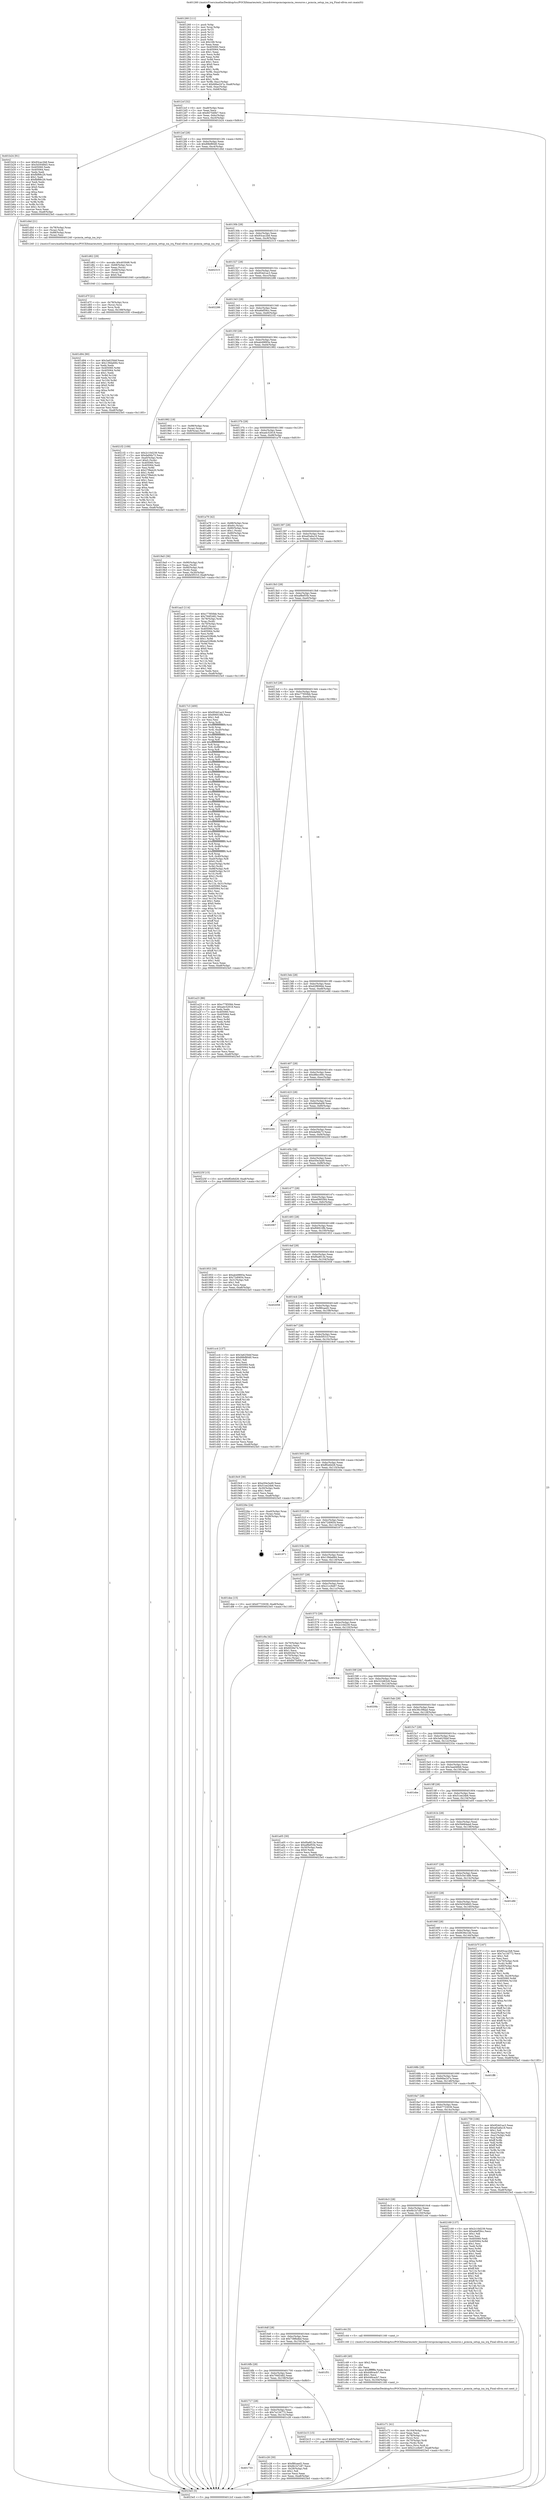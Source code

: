 digraph "0x401260" {
  label = "0x401260 (/mnt/c/Users/mathe/Desktop/tcc/POCII/binaries/extr_linuxdriverspcmciapcmcia_resource.c_pcmcia_setup_isa_irq_Final-ollvm.out::main(0))"
  labelloc = "t"
  node[shape=record]

  Entry [label="",width=0.3,height=0.3,shape=circle,fillcolor=black,style=filled]
  "0x4012cf" [label="{
     0x4012cf [32]\l
     | [instrs]\l
     &nbsp;&nbsp;0x4012cf \<+6\>: mov -0xa8(%rbp),%eax\l
     &nbsp;&nbsp;0x4012d5 \<+2\>: mov %eax,%ecx\l
     &nbsp;&nbsp;0x4012d7 \<+6\>: sub $0x8475d0b7,%ecx\l
     &nbsp;&nbsp;0x4012dd \<+6\>: mov %eax,-0xbc(%rbp)\l
     &nbsp;&nbsp;0x4012e3 \<+6\>: mov %ecx,-0xc0(%rbp)\l
     &nbsp;&nbsp;0x4012e9 \<+6\>: je 0000000000401b24 \<main+0x8c4\>\l
  }"]
  "0x401b24" [label="{
     0x401b24 [91]\l
     | [instrs]\l
     &nbsp;&nbsp;0x401b24 \<+5\>: mov $0x93cac2b8,%eax\l
     &nbsp;&nbsp;0x401b29 \<+5\>: mov $0x5d3048d3,%ecx\l
     &nbsp;&nbsp;0x401b2e \<+7\>: mov 0x405060,%edx\l
     &nbsp;&nbsp;0x401b35 \<+7\>: mov 0x405064,%esi\l
     &nbsp;&nbsp;0x401b3c \<+2\>: mov %edx,%edi\l
     &nbsp;&nbsp;0x401b3e \<+6\>: add $0xfbf88c29,%edi\l
     &nbsp;&nbsp;0x401b44 \<+3\>: sub $0x1,%edi\l
     &nbsp;&nbsp;0x401b47 \<+6\>: sub $0xfbf88c29,%edi\l
     &nbsp;&nbsp;0x401b4d \<+3\>: imul %edi,%edx\l
     &nbsp;&nbsp;0x401b50 \<+3\>: and $0x1,%edx\l
     &nbsp;&nbsp;0x401b53 \<+3\>: cmp $0x0,%edx\l
     &nbsp;&nbsp;0x401b56 \<+4\>: sete %r8b\l
     &nbsp;&nbsp;0x401b5a \<+3\>: cmp $0xa,%esi\l
     &nbsp;&nbsp;0x401b5d \<+4\>: setl %r9b\l
     &nbsp;&nbsp;0x401b61 \<+3\>: mov %r8b,%r10b\l
     &nbsp;&nbsp;0x401b64 \<+3\>: and %r9b,%r10b\l
     &nbsp;&nbsp;0x401b67 \<+3\>: xor %r9b,%r8b\l
     &nbsp;&nbsp;0x401b6a \<+3\>: or %r8b,%r10b\l
     &nbsp;&nbsp;0x401b6d \<+4\>: test $0x1,%r10b\l
     &nbsp;&nbsp;0x401b71 \<+3\>: cmovne %ecx,%eax\l
     &nbsp;&nbsp;0x401b74 \<+6\>: mov %eax,-0xa8(%rbp)\l
     &nbsp;&nbsp;0x401b7a \<+5\>: jmp 00000000004023e5 \<main+0x1185\>\l
  }"]
  "0x4012ef" [label="{
     0x4012ef [28]\l
     | [instrs]\l
     &nbsp;&nbsp;0x4012ef \<+5\>: jmp 00000000004012f4 \<main+0x94\>\l
     &nbsp;&nbsp;0x4012f4 \<+6\>: mov -0xbc(%rbp),%eax\l
     &nbsp;&nbsp;0x4012fa \<+5\>: sub $0x89bf80d0,%eax\l
     &nbsp;&nbsp;0x4012ff \<+6\>: mov %eax,-0xc4(%rbp)\l
     &nbsp;&nbsp;0x401305 \<+6\>: je 0000000000401d4d \<main+0xaed\>\l
  }"]
  Exit [label="",width=0.3,height=0.3,shape=circle,fillcolor=black,style=filled,peripheries=2]
  "0x401d4d" [label="{
     0x401d4d [21]\l
     | [instrs]\l
     &nbsp;&nbsp;0x401d4d \<+4\>: mov -0x78(%rbp),%rax\l
     &nbsp;&nbsp;0x401d51 \<+3\>: mov (%rax),%rdi\l
     &nbsp;&nbsp;0x401d54 \<+7\>: mov -0x88(%rbp),%rax\l
     &nbsp;&nbsp;0x401d5b \<+2\>: mov (%rax),%esi\l
     &nbsp;&nbsp;0x401d5d \<+5\>: call 0000000000401240 \<pcmcia_setup_isa_irq\>\l
     | [calls]\l
     &nbsp;&nbsp;0x401240 \{1\} (/mnt/c/Users/mathe/Desktop/tcc/POCII/binaries/extr_linuxdriverspcmciapcmcia_resource.c_pcmcia_setup_isa_irq_Final-ollvm.out::pcmcia_setup_isa_irq)\l
  }"]
  "0x40130b" [label="{
     0x40130b [28]\l
     | [instrs]\l
     &nbsp;&nbsp;0x40130b \<+5\>: jmp 0000000000401310 \<main+0xb0\>\l
     &nbsp;&nbsp;0x401310 \<+6\>: mov -0xbc(%rbp),%eax\l
     &nbsp;&nbsp;0x401316 \<+5\>: sub $0x93cac2b8,%eax\l
     &nbsp;&nbsp;0x40131b \<+6\>: mov %eax,-0xc8(%rbp)\l
     &nbsp;&nbsp;0x401321 \<+6\>: je 0000000000402315 \<main+0x10b5\>\l
  }"]
  "0x401d94" [label="{
     0x401d94 [90]\l
     | [instrs]\l
     &nbsp;&nbsp;0x401d94 \<+5\>: mov $0x3a625bbf,%eax\l
     &nbsp;&nbsp;0x401d99 \<+5\>: mov $0x139da684,%esi\l
     &nbsp;&nbsp;0x401d9e \<+2\>: xor %edx,%edx\l
     &nbsp;&nbsp;0x401da0 \<+8\>: mov 0x405060,%r8d\l
     &nbsp;&nbsp;0x401da8 \<+8\>: mov 0x405064,%r9d\l
     &nbsp;&nbsp;0x401db0 \<+3\>: sub $0x1,%edx\l
     &nbsp;&nbsp;0x401db3 \<+3\>: mov %r8d,%r10d\l
     &nbsp;&nbsp;0x401db6 \<+3\>: add %edx,%r10d\l
     &nbsp;&nbsp;0x401db9 \<+4\>: imul %r10d,%r8d\l
     &nbsp;&nbsp;0x401dbd \<+4\>: and $0x1,%r8d\l
     &nbsp;&nbsp;0x401dc1 \<+4\>: cmp $0x0,%r8d\l
     &nbsp;&nbsp;0x401dc5 \<+4\>: sete %r11b\l
     &nbsp;&nbsp;0x401dc9 \<+4\>: cmp $0xa,%r9d\l
     &nbsp;&nbsp;0x401dcd \<+3\>: setl %bl\l
     &nbsp;&nbsp;0x401dd0 \<+3\>: mov %r11b,%r14b\l
     &nbsp;&nbsp;0x401dd3 \<+3\>: and %bl,%r14b\l
     &nbsp;&nbsp;0x401dd6 \<+3\>: xor %bl,%r11b\l
     &nbsp;&nbsp;0x401dd9 \<+3\>: or %r11b,%r14b\l
     &nbsp;&nbsp;0x401ddc \<+4\>: test $0x1,%r14b\l
     &nbsp;&nbsp;0x401de0 \<+3\>: cmovne %esi,%eax\l
     &nbsp;&nbsp;0x401de3 \<+6\>: mov %eax,-0xa8(%rbp)\l
     &nbsp;&nbsp;0x401de9 \<+5\>: jmp 00000000004023e5 \<main+0x1185\>\l
  }"]
  "0x402315" [label="{
     0x402315\l
  }", style=dashed]
  "0x401327" [label="{
     0x401327 [28]\l
     | [instrs]\l
     &nbsp;&nbsp;0x401327 \<+5\>: jmp 000000000040132c \<main+0xcc\>\l
     &nbsp;&nbsp;0x40132c \<+6\>: mov -0xbc(%rbp),%eax\l
     &nbsp;&nbsp;0x401332 \<+5\>: sub $0x954d1ac3,%eax\l
     &nbsp;&nbsp;0x401337 \<+6\>: mov %eax,-0xcc(%rbp)\l
     &nbsp;&nbsp;0x40133d \<+6\>: je 0000000000402286 \<main+0x1026\>\l
  }"]
  "0x401d7f" [label="{
     0x401d7f [21]\l
     | [instrs]\l
     &nbsp;&nbsp;0x401d7f \<+4\>: mov -0x78(%rbp),%rcx\l
     &nbsp;&nbsp;0x401d83 \<+3\>: mov (%rcx),%rcx\l
     &nbsp;&nbsp;0x401d86 \<+3\>: mov %rcx,%rdi\l
     &nbsp;&nbsp;0x401d89 \<+6\>: mov %eax,-0x168(%rbp)\l
     &nbsp;&nbsp;0x401d8f \<+5\>: call 0000000000401030 \<free@plt\>\l
     | [calls]\l
     &nbsp;&nbsp;0x401030 \{1\} (unknown)\l
  }"]
  "0x402286" [label="{
     0x402286\l
  }", style=dashed]
  "0x401343" [label="{
     0x401343 [28]\l
     | [instrs]\l
     &nbsp;&nbsp;0x401343 \<+5\>: jmp 0000000000401348 \<main+0xe8\>\l
     &nbsp;&nbsp;0x401348 \<+6\>: mov -0xbc(%rbp),%eax\l
     &nbsp;&nbsp;0x40134e \<+5\>: sub $0xa6ef59cc,%eax\l
     &nbsp;&nbsp;0x401353 \<+6\>: mov %eax,-0xd0(%rbp)\l
     &nbsp;&nbsp;0x401359 \<+6\>: je 00000000004021f2 \<main+0xf92\>\l
  }"]
  "0x401d62" [label="{
     0x401d62 [29]\l
     | [instrs]\l
     &nbsp;&nbsp;0x401d62 \<+10\>: movabs $0x4030d6,%rdi\l
     &nbsp;&nbsp;0x401d6c \<+4\>: mov -0x68(%rbp),%rcx\l
     &nbsp;&nbsp;0x401d70 \<+2\>: mov %eax,(%rcx)\l
     &nbsp;&nbsp;0x401d72 \<+4\>: mov -0x68(%rbp),%rcx\l
     &nbsp;&nbsp;0x401d76 \<+2\>: mov (%rcx),%esi\l
     &nbsp;&nbsp;0x401d78 \<+2\>: mov $0x0,%al\l
     &nbsp;&nbsp;0x401d7a \<+5\>: call 0000000000401040 \<printf@plt\>\l
     | [calls]\l
     &nbsp;&nbsp;0x401040 \{1\} (unknown)\l
  }"]
  "0x4021f2" [label="{
     0x4021f2 [109]\l
     | [instrs]\l
     &nbsp;&nbsp;0x4021f2 \<+5\>: mov $0x2c10d239,%eax\l
     &nbsp;&nbsp;0x4021f7 \<+5\>: mov $0xdaf4fa73,%ecx\l
     &nbsp;&nbsp;0x4021fc \<+7\>: mov -0xa0(%rbp),%rdx\l
     &nbsp;&nbsp;0x402203 \<+6\>: movl $0x0,(%rdx)\l
     &nbsp;&nbsp;0x402209 \<+7\>: mov 0x405060,%esi\l
     &nbsp;&nbsp;0x402210 \<+7\>: mov 0x405064,%edi\l
     &nbsp;&nbsp;0x402217 \<+3\>: mov %esi,%r8d\l
     &nbsp;&nbsp;0x40221a \<+7\>: sub $0x27f9eb20,%r8d\l
     &nbsp;&nbsp;0x402221 \<+4\>: sub $0x1,%r8d\l
     &nbsp;&nbsp;0x402225 \<+7\>: add $0x27f9eb20,%r8d\l
     &nbsp;&nbsp;0x40222c \<+4\>: imul %r8d,%esi\l
     &nbsp;&nbsp;0x402230 \<+3\>: and $0x1,%esi\l
     &nbsp;&nbsp;0x402233 \<+3\>: cmp $0x0,%esi\l
     &nbsp;&nbsp;0x402236 \<+4\>: sete %r9b\l
     &nbsp;&nbsp;0x40223a \<+3\>: cmp $0xa,%edi\l
     &nbsp;&nbsp;0x40223d \<+4\>: setl %r10b\l
     &nbsp;&nbsp;0x402241 \<+3\>: mov %r9b,%r11b\l
     &nbsp;&nbsp;0x402244 \<+3\>: and %r10b,%r11b\l
     &nbsp;&nbsp;0x402247 \<+3\>: xor %r10b,%r9b\l
     &nbsp;&nbsp;0x40224a \<+3\>: or %r9b,%r11b\l
     &nbsp;&nbsp;0x40224d \<+4\>: test $0x1,%r11b\l
     &nbsp;&nbsp;0x402251 \<+3\>: cmovne %ecx,%eax\l
     &nbsp;&nbsp;0x402254 \<+6\>: mov %eax,-0xa8(%rbp)\l
     &nbsp;&nbsp;0x40225a \<+5\>: jmp 00000000004023e5 \<main+0x1185\>\l
  }"]
  "0x40135f" [label="{
     0x40135f [28]\l
     | [instrs]\l
     &nbsp;&nbsp;0x40135f \<+5\>: jmp 0000000000401364 \<main+0x104\>\l
     &nbsp;&nbsp;0x401364 \<+6\>: mov -0xbc(%rbp),%eax\l
     &nbsp;&nbsp;0x40136a \<+5\>: sub $0xab49893a,%eax\l
     &nbsp;&nbsp;0x40136f \<+6\>: mov %eax,-0xd4(%rbp)\l
     &nbsp;&nbsp;0x401375 \<+6\>: je 0000000000401992 \<main+0x732\>\l
  }"]
  "0x401c71" [label="{
     0x401c71 [41]\l
     | [instrs]\l
     &nbsp;&nbsp;0x401c71 \<+6\>: mov -0x164(%rbp),%ecx\l
     &nbsp;&nbsp;0x401c77 \<+3\>: imul %eax,%ecx\l
     &nbsp;&nbsp;0x401c7a \<+4\>: mov -0x78(%rbp),%rsi\l
     &nbsp;&nbsp;0x401c7e \<+3\>: mov (%rsi),%rsi\l
     &nbsp;&nbsp;0x401c81 \<+4\>: mov -0x70(%rbp),%rdi\l
     &nbsp;&nbsp;0x401c85 \<+3\>: movslq (%rdi),%rdi\l
     &nbsp;&nbsp;0x401c88 \<+3\>: mov %ecx,(%rsi,%rdi,4)\l
     &nbsp;&nbsp;0x401c8b \<+10\>: movl $0x21cc6e67,-0xa8(%rbp)\l
     &nbsp;&nbsp;0x401c95 \<+5\>: jmp 00000000004023e5 \<main+0x1185\>\l
  }"]
  "0x401992" [label="{
     0x401992 [19]\l
     | [instrs]\l
     &nbsp;&nbsp;0x401992 \<+7\>: mov -0x98(%rbp),%rax\l
     &nbsp;&nbsp;0x401999 \<+3\>: mov (%rax),%rax\l
     &nbsp;&nbsp;0x40199c \<+4\>: mov 0x8(%rax),%rdi\l
     &nbsp;&nbsp;0x4019a0 \<+5\>: call 0000000000401060 \<atoi@plt\>\l
     | [calls]\l
     &nbsp;&nbsp;0x401060 \{1\} (unknown)\l
  }"]
  "0x40137b" [label="{
     0x40137b [28]\l
     | [instrs]\l
     &nbsp;&nbsp;0x40137b \<+5\>: jmp 0000000000401380 \<main+0x120\>\l
     &nbsp;&nbsp;0x401380 \<+6\>: mov -0xbc(%rbp),%eax\l
     &nbsp;&nbsp;0x401386 \<+5\>: sub $0xadc52918,%eax\l
     &nbsp;&nbsp;0x40138b \<+6\>: mov %eax,-0xd8(%rbp)\l
     &nbsp;&nbsp;0x401391 \<+6\>: je 0000000000401a79 \<main+0x819\>\l
  }"]
  "0x401c49" [label="{
     0x401c49 [40]\l
     | [instrs]\l
     &nbsp;&nbsp;0x401c49 \<+5\>: mov $0x2,%ecx\l
     &nbsp;&nbsp;0x401c4e \<+1\>: cltd\l
     &nbsp;&nbsp;0x401c4f \<+2\>: idiv %ecx\l
     &nbsp;&nbsp;0x401c51 \<+6\>: imul $0xfffffffe,%edx,%ecx\l
     &nbsp;&nbsp;0x401c57 \<+6\>: sub $0x448cacb7,%ecx\l
     &nbsp;&nbsp;0x401c5d \<+3\>: add $0x1,%ecx\l
     &nbsp;&nbsp;0x401c60 \<+6\>: add $0x448cacb7,%ecx\l
     &nbsp;&nbsp;0x401c66 \<+6\>: mov %ecx,-0x164(%rbp)\l
     &nbsp;&nbsp;0x401c6c \<+5\>: call 0000000000401160 \<next_i\>\l
     | [calls]\l
     &nbsp;&nbsp;0x401160 \{1\} (/mnt/c/Users/mathe/Desktop/tcc/POCII/binaries/extr_linuxdriverspcmciapcmcia_resource.c_pcmcia_setup_isa_irq_Final-ollvm.out::next_i)\l
  }"]
  "0x401a79" [label="{
     0x401a79 [42]\l
     | [instrs]\l
     &nbsp;&nbsp;0x401a79 \<+7\>: mov -0x88(%rbp),%rax\l
     &nbsp;&nbsp;0x401a80 \<+6\>: movl $0x64,(%rax)\l
     &nbsp;&nbsp;0x401a86 \<+4\>: mov -0x80(%rbp),%rax\l
     &nbsp;&nbsp;0x401a8a \<+6\>: movl $0x1,(%rax)\l
     &nbsp;&nbsp;0x401a90 \<+4\>: mov -0x80(%rbp),%rax\l
     &nbsp;&nbsp;0x401a94 \<+3\>: movslq (%rax),%rax\l
     &nbsp;&nbsp;0x401a97 \<+4\>: shl $0x2,%rax\l
     &nbsp;&nbsp;0x401a9b \<+3\>: mov %rax,%rdi\l
     &nbsp;&nbsp;0x401a9e \<+5\>: call 0000000000401050 \<malloc@plt\>\l
     | [calls]\l
     &nbsp;&nbsp;0x401050 \{1\} (unknown)\l
  }"]
  "0x401397" [label="{
     0x401397 [28]\l
     | [instrs]\l
     &nbsp;&nbsp;0x401397 \<+5\>: jmp 000000000040139c \<main+0x13c\>\l
     &nbsp;&nbsp;0x40139c \<+6\>: mov -0xbc(%rbp),%eax\l
     &nbsp;&nbsp;0x4013a2 \<+5\>: sub $0xaf2a6a18,%eax\l
     &nbsp;&nbsp;0x4013a7 \<+6\>: mov %eax,-0xdc(%rbp)\l
     &nbsp;&nbsp;0x4013ad \<+6\>: je 00000000004017c3 \<main+0x563\>\l
  }"]
  "0x401733" [label="{
     0x401733\l
  }", style=dashed]
  "0x4017c3" [label="{
     0x4017c3 [400]\l
     | [instrs]\l
     &nbsp;&nbsp;0x4017c3 \<+5\>: mov $0x954d1ac3,%eax\l
     &nbsp;&nbsp;0x4017c8 \<+5\>: mov $0xf06910fb,%ecx\l
     &nbsp;&nbsp;0x4017cd \<+2\>: mov $0x1,%dl\l
     &nbsp;&nbsp;0x4017cf \<+2\>: xor %esi,%esi\l
     &nbsp;&nbsp;0x4017d1 \<+3\>: mov %rsp,%rdi\l
     &nbsp;&nbsp;0x4017d4 \<+4\>: add $0xfffffffffffffff0,%rdi\l
     &nbsp;&nbsp;0x4017d8 \<+3\>: mov %rdi,%rsp\l
     &nbsp;&nbsp;0x4017db \<+7\>: mov %rdi,-0xa0(%rbp)\l
     &nbsp;&nbsp;0x4017e2 \<+3\>: mov %rsp,%rdi\l
     &nbsp;&nbsp;0x4017e5 \<+4\>: add $0xfffffffffffffff0,%rdi\l
     &nbsp;&nbsp;0x4017e9 \<+3\>: mov %rdi,%rsp\l
     &nbsp;&nbsp;0x4017ec \<+3\>: mov %rsp,%r8\l
     &nbsp;&nbsp;0x4017ef \<+4\>: add $0xfffffffffffffff0,%r8\l
     &nbsp;&nbsp;0x4017f3 \<+3\>: mov %r8,%rsp\l
     &nbsp;&nbsp;0x4017f6 \<+7\>: mov %r8,-0x98(%rbp)\l
     &nbsp;&nbsp;0x4017fd \<+3\>: mov %rsp,%r8\l
     &nbsp;&nbsp;0x401800 \<+4\>: add $0xfffffffffffffff0,%r8\l
     &nbsp;&nbsp;0x401804 \<+3\>: mov %r8,%rsp\l
     &nbsp;&nbsp;0x401807 \<+7\>: mov %r8,-0x90(%rbp)\l
     &nbsp;&nbsp;0x40180e \<+3\>: mov %rsp,%r8\l
     &nbsp;&nbsp;0x401811 \<+4\>: add $0xfffffffffffffff0,%r8\l
     &nbsp;&nbsp;0x401815 \<+3\>: mov %r8,%rsp\l
     &nbsp;&nbsp;0x401818 \<+7\>: mov %r8,-0x88(%rbp)\l
     &nbsp;&nbsp;0x40181f \<+3\>: mov %rsp,%r8\l
     &nbsp;&nbsp;0x401822 \<+4\>: add $0xfffffffffffffff0,%r8\l
     &nbsp;&nbsp;0x401826 \<+3\>: mov %r8,%rsp\l
     &nbsp;&nbsp;0x401829 \<+4\>: mov %r8,-0x80(%rbp)\l
     &nbsp;&nbsp;0x40182d \<+3\>: mov %rsp,%r8\l
     &nbsp;&nbsp;0x401830 \<+4\>: add $0xfffffffffffffff0,%r8\l
     &nbsp;&nbsp;0x401834 \<+3\>: mov %r8,%rsp\l
     &nbsp;&nbsp;0x401837 \<+4\>: mov %r8,-0x78(%rbp)\l
     &nbsp;&nbsp;0x40183b \<+3\>: mov %rsp,%r8\l
     &nbsp;&nbsp;0x40183e \<+4\>: add $0xfffffffffffffff0,%r8\l
     &nbsp;&nbsp;0x401842 \<+3\>: mov %r8,%rsp\l
     &nbsp;&nbsp;0x401845 \<+4\>: mov %r8,-0x70(%rbp)\l
     &nbsp;&nbsp;0x401849 \<+3\>: mov %rsp,%r8\l
     &nbsp;&nbsp;0x40184c \<+4\>: add $0xfffffffffffffff0,%r8\l
     &nbsp;&nbsp;0x401850 \<+3\>: mov %r8,%rsp\l
     &nbsp;&nbsp;0x401853 \<+4\>: mov %r8,-0x68(%rbp)\l
     &nbsp;&nbsp;0x401857 \<+3\>: mov %rsp,%r8\l
     &nbsp;&nbsp;0x40185a \<+4\>: add $0xfffffffffffffff0,%r8\l
     &nbsp;&nbsp;0x40185e \<+3\>: mov %r8,%rsp\l
     &nbsp;&nbsp;0x401861 \<+4\>: mov %r8,-0x60(%rbp)\l
     &nbsp;&nbsp;0x401865 \<+3\>: mov %rsp,%r8\l
     &nbsp;&nbsp;0x401868 \<+4\>: add $0xfffffffffffffff0,%r8\l
     &nbsp;&nbsp;0x40186c \<+3\>: mov %r8,%rsp\l
     &nbsp;&nbsp;0x40186f \<+4\>: mov %r8,-0x58(%rbp)\l
     &nbsp;&nbsp;0x401873 \<+3\>: mov %rsp,%r8\l
     &nbsp;&nbsp;0x401876 \<+4\>: add $0xfffffffffffffff0,%r8\l
     &nbsp;&nbsp;0x40187a \<+3\>: mov %r8,%rsp\l
     &nbsp;&nbsp;0x40187d \<+4\>: mov %r8,-0x50(%rbp)\l
     &nbsp;&nbsp;0x401881 \<+3\>: mov %rsp,%r8\l
     &nbsp;&nbsp;0x401884 \<+4\>: add $0xfffffffffffffff0,%r8\l
     &nbsp;&nbsp;0x401888 \<+3\>: mov %r8,%rsp\l
     &nbsp;&nbsp;0x40188b \<+4\>: mov %r8,-0x48(%rbp)\l
     &nbsp;&nbsp;0x40188f \<+3\>: mov %rsp,%r8\l
     &nbsp;&nbsp;0x401892 \<+4\>: add $0xfffffffffffffff0,%r8\l
     &nbsp;&nbsp;0x401896 \<+3\>: mov %r8,%rsp\l
     &nbsp;&nbsp;0x401899 \<+4\>: mov %r8,-0x40(%rbp)\l
     &nbsp;&nbsp;0x40189d \<+7\>: mov -0xa0(%rbp),%r8\l
     &nbsp;&nbsp;0x4018a4 \<+7\>: movl $0x0,(%r8)\l
     &nbsp;&nbsp;0x4018ab \<+7\>: mov -0xac(%rbp),%r9d\l
     &nbsp;&nbsp;0x4018b2 \<+3\>: mov %r9d,(%rdi)\l
     &nbsp;&nbsp;0x4018b5 \<+7\>: mov -0x98(%rbp),%r8\l
     &nbsp;&nbsp;0x4018bc \<+7\>: mov -0xb8(%rbp),%r10\l
     &nbsp;&nbsp;0x4018c3 \<+3\>: mov %r10,(%r8)\l
     &nbsp;&nbsp;0x4018c6 \<+3\>: cmpl $0x2,(%rdi)\l
     &nbsp;&nbsp;0x4018c9 \<+4\>: setne %r11b\l
     &nbsp;&nbsp;0x4018cd \<+4\>: and $0x1,%r11b\l
     &nbsp;&nbsp;0x4018d1 \<+4\>: mov %r11b,-0x31(%rbp)\l
     &nbsp;&nbsp;0x4018d5 \<+7\>: mov 0x405060,%ebx\l
     &nbsp;&nbsp;0x4018dc \<+8\>: mov 0x405064,%r14d\l
     &nbsp;&nbsp;0x4018e4 \<+3\>: sub $0x1,%esi\l
     &nbsp;&nbsp;0x4018e7 \<+3\>: mov %ebx,%r15d\l
     &nbsp;&nbsp;0x4018ea \<+3\>: add %esi,%r15d\l
     &nbsp;&nbsp;0x4018ed \<+4\>: imul %r15d,%ebx\l
     &nbsp;&nbsp;0x4018f1 \<+3\>: and $0x1,%ebx\l
     &nbsp;&nbsp;0x4018f4 \<+3\>: cmp $0x0,%ebx\l
     &nbsp;&nbsp;0x4018f7 \<+4\>: sete %r11b\l
     &nbsp;&nbsp;0x4018fb \<+4\>: cmp $0xa,%r14d\l
     &nbsp;&nbsp;0x4018ff \<+4\>: setl %r12b\l
     &nbsp;&nbsp;0x401903 \<+3\>: mov %r11b,%r13b\l
     &nbsp;&nbsp;0x401906 \<+4\>: xor $0xff,%r13b\l
     &nbsp;&nbsp;0x40190a \<+3\>: mov %r12b,%sil\l
     &nbsp;&nbsp;0x40190d \<+4\>: xor $0xff,%sil\l
     &nbsp;&nbsp;0x401911 \<+3\>: xor $0x0,%dl\l
     &nbsp;&nbsp;0x401914 \<+3\>: mov %r13b,%dil\l
     &nbsp;&nbsp;0x401917 \<+4\>: and $0x0,%dil\l
     &nbsp;&nbsp;0x40191b \<+3\>: and %dl,%r11b\l
     &nbsp;&nbsp;0x40191e \<+3\>: mov %sil,%r8b\l
     &nbsp;&nbsp;0x401921 \<+4\>: and $0x0,%r8b\l
     &nbsp;&nbsp;0x401925 \<+3\>: and %dl,%r12b\l
     &nbsp;&nbsp;0x401928 \<+3\>: or %r11b,%dil\l
     &nbsp;&nbsp;0x40192b \<+3\>: or %r12b,%r8b\l
     &nbsp;&nbsp;0x40192e \<+3\>: xor %r8b,%dil\l
     &nbsp;&nbsp;0x401931 \<+3\>: or %sil,%r13b\l
     &nbsp;&nbsp;0x401934 \<+4\>: xor $0xff,%r13b\l
     &nbsp;&nbsp;0x401938 \<+3\>: or $0x0,%dl\l
     &nbsp;&nbsp;0x40193b \<+3\>: and %dl,%r13b\l
     &nbsp;&nbsp;0x40193e \<+3\>: or %r13b,%dil\l
     &nbsp;&nbsp;0x401941 \<+4\>: test $0x1,%dil\l
     &nbsp;&nbsp;0x401945 \<+3\>: cmovne %ecx,%eax\l
     &nbsp;&nbsp;0x401948 \<+6\>: mov %eax,-0xa8(%rbp)\l
     &nbsp;&nbsp;0x40194e \<+5\>: jmp 00000000004023e5 \<main+0x1185\>\l
  }"]
  "0x4013b3" [label="{
     0x4013b3 [28]\l
     | [instrs]\l
     &nbsp;&nbsp;0x4013b3 \<+5\>: jmp 00000000004013b8 \<main+0x158\>\l
     &nbsp;&nbsp;0x4013b8 \<+6\>: mov -0xbc(%rbp),%eax\l
     &nbsp;&nbsp;0x4013be \<+5\>: sub $0xaf8ef55b,%eax\l
     &nbsp;&nbsp;0x4013c3 \<+6\>: mov %eax,-0xe0(%rbp)\l
     &nbsp;&nbsp;0x4013c9 \<+6\>: je 0000000000401a23 \<main+0x7c3\>\l
  }"]
  "0x401c26" [label="{
     0x401c26 [30]\l
     | [instrs]\l
     &nbsp;&nbsp;0x401c26 \<+5\>: mov $0xf8fcaed2,%eax\l
     &nbsp;&nbsp;0x401c2b \<+5\>: mov $0x6b1b7c87,%ecx\l
     &nbsp;&nbsp;0x401c30 \<+3\>: mov -0x29(%rbp),%dl\l
     &nbsp;&nbsp;0x401c33 \<+3\>: test $0x1,%dl\l
     &nbsp;&nbsp;0x401c36 \<+3\>: cmovne %ecx,%eax\l
     &nbsp;&nbsp;0x401c39 \<+6\>: mov %eax,-0xa8(%rbp)\l
     &nbsp;&nbsp;0x401c3f \<+5\>: jmp 00000000004023e5 \<main+0x1185\>\l
  }"]
  "0x401a23" [label="{
     0x401a23 [86]\l
     | [instrs]\l
     &nbsp;&nbsp;0x401a23 \<+5\>: mov $0xc77850bb,%eax\l
     &nbsp;&nbsp;0x401a28 \<+5\>: mov $0xadc52918,%ecx\l
     &nbsp;&nbsp;0x401a2d \<+2\>: xor %edx,%edx\l
     &nbsp;&nbsp;0x401a2f \<+7\>: mov 0x405060,%esi\l
     &nbsp;&nbsp;0x401a36 \<+7\>: mov 0x405064,%edi\l
     &nbsp;&nbsp;0x401a3d \<+3\>: sub $0x1,%edx\l
     &nbsp;&nbsp;0x401a40 \<+3\>: mov %esi,%r8d\l
     &nbsp;&nbsp;0x401a43 \<+3\>: add %edx,%r8d\l
     &nbsp;&nbsp;0x401a46 \<+4\>: imul %r8d,%esi\l
     &nbsp;&nbsp;0x401a4a \<+3\>: and $0x1,%esi\l
     &nbsp;&nbsp;0x401a4d \<+3\>: cmp $0x0,%esi\l
     &nbsp;&nbsp;0x401a50 \<+4\>: sete %r9b\l
     &nbsp;&nbsp;0x401a54 \<+3\>: cmp $0xa,%edi\l
     &nbsp;&nbsp;0x401a57 \<+4\>: setl %r10b\l
     &nbsp;&nbsp;0x401a5b \<+3\>: mov %r9b,%r11b\l
     &nbsp;&nbsp;0x401a5e \<+3\>: and %r10b,%r11b\l
     &nbsp;&nbsp;0x401a61 \<+3\>: xor %r10b,%r9b\l
     &nbsp;&nbsp;0x401a64 \<+3\>: or %r9b,%r11b\l
     &nbsp;&nbsp;0x401a67 \<+4\>: test $0x1,%r11b\l
     &nbsp;&nbsp;0x401a6b \<+3\>: cmovne %ecx,%eax\l
     &nbsp;&nbsp;0x401a6e \<+6\>: mov %eax,-0xa8(%rbp)\l
     &nbsp;&nbsp;0x401a74 \<+5\>: jmp 00000000004023e5 \<main+0x1185\>\l
  }"]
  "0x4013cf" [label="{
     0x4013cf [28]\l
     | [instrs]\l
     &nbsp;&nbsp;0x4013cf \<+5\>: jmp 00000000004013d4 \<main+0x174\>\l
     &nbsp;&nbsp;0x4013d4 \<+6\>: mov -0xbc(%rbp),%eax\l
     &nbsp;&nbsp;0x4013da \<+5\>: sub $0xc77850bb,%eax\l
     &nbsp;&nbsp;0x4013df \<+6\>: mov %eax,-0xe4(%rbp)\l
     &nbsp;&nbsp;0x4013e5 \<+6\>: je 00000000004022cb \<main+0x106b\>\l
  }"]
  "0x401717" [label="{
     0x401717 [28]\l
     | [instrs]\l
     &nbsp;&nbsp;0x401717 \<+5\>: jmp 000000000040171c \<main+0x4bc\>\l
     &nbsp;&nbsp;0x40171c \<+6\>: mov -0xbc(%rbp),%eax\l
     &nbsp;&nbsp;0x401722 \<+5\>: sub $0x7a134772,%eax\l
     &nbsp;&nbsp;0x401727 \<+6\>: mov %eax,-0x15c(%rbp)\l
     &nbsp;&nbsp;0x40172d \<+6\>: je 0000000000401c26 \<main+0x9c6\>\l
  }"]
  "0x4022cb" [label="{
     0x4022cb\l
  }", style=dashed]
  "0x4013eb" [label="{
     0x4013eb [28]\l
     | [instrs]\l
     &nbsp;&nbsp;0x4013eb \<+5\>: jmp 00000000004013f0 \<main+0x190\>\l
     &nbsp;&nbsp;0x4013f0 \<+6\>: mov -0xbc(%rbp),%eax\l
     &nbsp;&nbsp;0x4013f6 \<+5\>: sub $0xd2f806bb,%eax\l
     &nbsp;&nbsp;0x4013fb \<+6\>: mov %eax,-0xe8(%rbp)\l
     &nbsp;&nbsp;0x401401 \<+6\>: je 0000000000401e68 \<main+0xc08\>\l
  }"]
  "0x401b15" [label="{
     0x401b15 [15]\l
     | [instrs]\l
     &nbsp;&nbsp;0x401b15 \<+10\>: movl $0x8475d0b7,-0xa8(%rbp)\l
     &nbsp;&nbsp;0x401b1f \<+5\>: jmp 00000000004023e5 \<main+0x1185\>\l
  }"]
  "0x401e68" [label="{
     0x401e68\l
  }", style=dashed]
  "0x401407" [label="{
     0x401407 [28]\l
     | [instrs]\l
     &nbsp;&nbsp;0x401407 \<+5\>: jmp 000000000040140c \<main+0x1ac\>\l
     &nbsp;&nbsp;0x40140c \<+6\>: mov -0xbc(%rbp),%eax\l
     &nbsp;&nbsp;0x401412 \<+5\>: sub $0xd8bcc66c,%eax\l
     &nbsp;&nbsp;0x401417 \<+6\>: mov %eax,-0xec(%rbp)\l
     &nbsp;&nbsp;0x40141d \<+6\>: je 0000000000402390 \<main+0x1130\>\l
  }"]
  "0x4016fb" [label="{
     0x4016fb [28]\l
     | [instrs]\l
     &nbsp;&nbsp;0x4016fb \<+5\>: jmp 0000000000401700 \<main+0x4a0\>\l
     &nbsp;&nbsp;0x401700 \<+6\>: mov -0xbc(%rbp),%eax\l
     &nbsp;&nbsp;0x401706 \<+5\>: sub $0x794f2482,%eax\l
     &nbsp;&nbsp;0x40170b \<+6\>: mov %eax,-0x158(%rbp)\l
     &nbsp;&nbsp;0x401711 \<+6\>: je 0000000000401b15 \<main+0x8b5\>\l
  }"]
  "0x402390" [label="{
     0x402390\l
  }", style=dashed]
  "0x401423" [label="{
     0x401423 [28]\l
     | [instrs]\l
     &nbsp;&nbsp;0x401423 \<+5\>: jmp 0000000000401428 \<main+0x1c8\>\l
     &nbsp;&nbsp;0x401428 \<+6\>: mov -0xbc(%rbp),%eax\l
     &nbsp;&nbsp;0x40142e \<+5\>: sub $0xd9da6a08,%eax\l
     &nbsp;&nbsp;0x401433 \<+6\>: mov %eax,-0xf0(%rbp)\l
     &nbsp;&nbsp;0x401439 \<+6\>: je 0000000000401e44 \<main+0xbe4\>\l
  }"]
  "0x401f51" [label="{
     0x401f51\l
  }", style=dashed]
  "0x401e44" [label="{
     0x401e44\l
  }", style=dashed]
  "0x40143f" [label="{
     0x40143f [28]\l
     | [instrs]\l
     &nbsp;&nbsp;0x40143f \<+5\>: jmp 0000000000401444 \<main+0x1e4\>\l
     &nbsp;&nbsp;0x401444 \<+6\>: mov -0xbc(%rbp),%eax\l
     &nbsp;&nbsp;0x40144a \<+5\>: sub $0xdaf4fa73,%eax\l
     &nbsp;&nbsp;0x40144f \<+6\>: mov %eax,-0xf4(%rbp)\l
     &nbsp;&nbsp;0x401455 \<+6\>: je 000000000040225f \<main+0xfff\>\l
  }"]
  "0x4016df" [label="{
     0x4016df [28]\l
     | [instrs]\l
     &nbsp;&nbsp;0x4016df \<+5\>: jmp 00000000004016e4 \<main+0x484\>\l
     &nbsp;&nbsp;0x4016e4 \<+6\>: mov -0xbc(%rbp),%eax\l
     &nbsp;&nbsp;0x4016ea \<+5\>: sub $0x738fbdbd,%eax\l
     &nbsp;&nbsp;0x4016ef \<+6\>: mov %eax,-0x154(%rbp)\l
     &nbsp;&nbsp;0x4016f5 \<+6\>: je 0000000000401f51 \<main+0xcf1\>\l
  }"]
  "0x40225f" [label="{
     0x40225f [15]\l
     | [instrs]\l
     &nbsp;&nbsp;0x40225f \<+10\>: movl $0xff2e6d28,-0xa8(%rbp)\l
     &nbsp;&nbsp;0x402269 \<+5\>: jmp 00000000004023e5 \<main+0x1185\>\l
  }"]
  "0x40145b" [label="{
     0x40145b [28]\l
     | [instrs]\l
     &nbsp;&nbsp;0x40145b \<+5\>: jmp 0000000000401460 \<main+0x200\>\l
     &nbsp;&nbsp;0x401460 \<+6\>: mov -0xbc(%rbp),%eax\l
     &nbsp;&nbsp;0x401466 \<+5\>: sub $0xe50e3a49,%eax\l
     &nbsp;&nbsp;0x40146b \<+6\>: mov %eax,-0xf8(%rbp)\l
     &nbsp;&nbsp;0x401471 \<+6\>: je 00000000004019e7 \<main+0x787\>\l
  }"]
  "0x401c44" [label="{
     0x401c44 [5]\l
     | [instrs]\l
     &nbsp;&nbsp;0x401c44 \<+5\>: call 0000000000401160 \<next_i\>\l
     | [calls]\l
     &nbsp;&nbsp;0x401160 \{1\} (/mnt/c/Users/mathe/Desktop/tcc/POCII/binaries/extr_linuxdriverspcmciapcmcia_resource.c_pcmcia_setup_isa_irq_Final-ollvm.out::next_i)\l
  }"]
  "0x4019e7" [label="{
     0x4019e7\l
  }", style=dashed]
  "0x401477" [label="{
     0x401477 [28]\l
     | [instrs]\l
     &nbsp;&nbsp;0x401477 \<+5\>: jmp 000000000040147c \<main+0x21c\>\l
     &nbsp;&nbsp;0x40147c \<+6\>: mov -0xbc(%rbp),%eax\l
     &nbsp;&nbsp;0x401482 \<+5\>: sub $0xe6995584,%eax\l
     &nbsp;&nbsp;0x401487 \<+6\>: mov %eax,-0xfc(%rbp)\l
     &nbsp;&nbsp;0x40148d \<+6\>: je 0000000000402067 \<main+0xe07\>\l
  }"]
  "0x4016c3" [label="{
     0x4016c3 [28]\l
     | [instrs]\l
     &nbsp;&nbsp;0x4016c3 \<+5\>: jmp 00000000004016c8 \<main+0x468\>\l
     &nbsp;&nbsp;0x4016c8 \<+6\>: mov -0xbc(%rbp),%eax\l
     &nbsp;&nbsp;0x4016ce \<+5\>: sub $0x6b1b7c87,%eax\l
     &nbsp;&nbsp;0x4016d3 \<+6\>: mov %eax,-0x150(%rbp)\l
     &nbsp;&nbsp;0x4016d9 \<+6\>: je 0000000000401c44 \<main+0x9e4\>\l
  }"]
  "0x402067" [label="{
     0x402067\l
  }", style=dashed]
  "0x401493" [label="{
     0x401493 [28]\l
     | [instrs]\l
     &nbsp;&nbsp;0x401493 \<+5\>: jmp 0000000000401498 \<main+0x238\>\l
     &nbsp;&nbsp;0x401498 \<+6\>: mov -0xbc(%rbp),%eax\l
     &nbsp;&nbsp;0x40149e \<+5\>: sub $0xf06910fb,%eax\l
     &nbsp;&nbsp;0x4014a3 \<+6\>: mov %eax,-0x100(%rbp)\l
     &nbsp;&nbsp;0x4014a9 \<+6\>: je 0000000000401953 \<main+0x6f3\>\l
  }"]
  "0x402169" [label="{
     0x402169 [137]\l
     | [instrs]\l
     &nbsp;&nbsp;0x402169 \<+5\>: mov $0x2c10d239,%eax\l
     &nbsp;&nbsp;0x40216e \<+5\>: mov $0xa6ef59cc,%ecx\l
     &nbsp;&nbsp;0x402173 \<+2\>: mov $0x1,%dl\l
     &nbsp;&nbsp;0x402175 \<+2\>: xor %esi,%esi\l
     &nbsp;&nbsp;0x402177 \<+7\>: mov 0x405060,%edi\l
     &nbsp;&nbsp;0x40217e \<+8\>: mov 0x405064,%r8d\l
     &nbsp;&nbsp;0x402186 \<+3\>: sub $0x1,%esi\l
     &nbsp;&nbsp;0x402189 \<+3\>: mov %edi,%r9d\l
     &nbsp;&nbsp;0x40218c \<+3\>: add %esi,%r9d\l
     &nbsp;&nbsp;0x40218f \<+4\>: imul %r9d,%edi\l
     &nbsp;&nbsp;0x402193 \<+3\>: and $0x1,%edi\l
     &nbsp;&nbsp;0x402196 \<+3\>: cmp $0x0,%edi\l
     &nbsp;&nbsp;0x402199 \<+4\>: sete %r10b\l
     &nbsp;&nbsp;0x40219d \<+4\>: cmp $0xa,%r8d\l
     &nbsp;&nbsp;0x4021a1 \<+4\>: setl %r11b\l
     &nbsp;&nbsp;0x4021a5 \<+3\>: mov %r10b,%bl\l
     &nbsp;&nbsp;0x4021a8 \<+3\>: xor $0xff,%bl\l
     &nbsp;&nbsp;0x4021ab \<+3\>: mov %r11b,%r14b\l
     &nbsp;&nbsp;0x4021ae \<+4\>: xor $0xff,%r14b\l
     &nbsp;&nbsp;0x4021b2 \<+3\>: xor $0x1,%dl\l
     &nbsp;&nbsp;0x4021b5 \<+3\>: mov %bl,%r15b\l
     &nbsp;&nbsp;0x4021b8 \<+4\>: and $0xff,%r15b\l
     &nbsp;&nbsp;0x4021bc \<+3\>: and %dl,%r10b\l
     &nbsp;&nbsp;0x4021bf \<+3\>: mov %r14b,%r12b\l
     &nbsp;&nbsp;0x4021c2 \<+4\>: and $0xff,%r12b\l
     &nbsp;&nbsp;0x4021c6 \<+3\>: and %dl,%r11b\l
     &nbsp;&nbsp;0x4021c9 \<+3\>: or %r10b,%r15b\l
     &nbsp;&nbsp;0x4021cc \<+3\>: or %r11b,%r12b\l
     &nbsp;&nbsp;0x4021cf \<+3\>: xor %r12b,%r15b\l
     &nbsp;&nbsp;0x4021d2 \<+3\>: or %r14b,%bl\l
     &nbsp;&nbsp;0x4021d5 \<+3\>: xor $0xff,%bl\l
     &nbsp;&nbsp;0x4021d8 \<+3\>: or $0x1,%dl\l
     &nbsp;&nbsp;0x4021db \<+2\>: and %dl,%bl\l
     &nbsp;&nbsp;0x4021dd \<+3\>: or %bl,%r15b\l
     &nbsp;&nbsp;0x4021e0 \<+4\>: test $0x1,%r15b\l
     &nbsp;&nbsp;0x4021e4 \<+3\>: cmovne %ecx,%eax\l
     &nbsp;&nbsp;0x4021e7 \<+6\>: mov %eax,-0xa8(%rbp)\l
     &nbsp;&nbsp;0x4021ed \<+5\>: jmp 00000000004023e5 \<main+0x1185\>\l
  }"]
  "0x401953" [label="{
     0x401953 [30]\l
     | [instrs]\l
     &nbsp;&nbsp;0x401953 \<+5\>: mov $0xab49893a,%eax\l
     &nbsp;&nbsp;0x401958 \<+5\>: mov $0x72d0654,%ecx\l
     &nbsp;&nbsp;0x40195d \<+3\>: mov -0x31(%rbp),%dl\l
     &nbsp;&nbsp;0x401960 \<+3\>: test $0x1,%dl\l
     &nbsp;&nbsp;0x401963 \<+3\>: cmovne %ecx,%eax\l
     &nbsp;&nbsp;0x401966 \<+6\>: mov %eax,-0xa8(%rbp)\l
     &nbsp;&nbsp;0x40196c \<+5\>: jmp 00000000004023e5 \<main+0x1185\>\l
  }"]
  "0x4014af" [label="{
     0x4014af [28]\l
     | [instrs]\l
     &nbsp;&nbsp;0x4014af \<+5\>: jmp 00000000004014b4 \<main+0x254\>\l
     &nbsp;&nbsp;0x4014b4 \<+6\>: mov -0xbc(%rbp),%eax\l
     &nbsp;&nbsp;0x4014ba \<+5\>: sub $0xf0a8f13e,%eax\l
     &nbsp;&nbsp;0x4014bf \<+6\>: mov %eax,-0x104(%rbp)\l
     &nbsp;&nbsp;0x4014c5 \<+6\>: je 0000000000402058 \<main+0xdf8\>\l
  }"]
  "0x401aa3" [label="{
     0x401aa3 [114]\l
     | [instrs]\l
     &nbsp;&nbsp;0x401aa3 \<+5\>: mov $0xc77850bb,%ecx\l
     &nbsp;&nbsp;0x401aa8 \<+5\>: mov $0x794f2482,%edx\l
     &nbsp;&nbsp;0x401aad \<+4\>: mov -0x78(%rbp),%rdi\l
     &nbsp;&nbsp;0x401ab1 \<+3\>: mov %rax,(%rdi)\l
     &nbsp;&nbsp;0x401ab4 \<+4\>: mov -0x70(%rbp),%rax\l
     &nbsp;&nbsp;0x401ab8 \<+6\>: movl $0x0,(%rax)\l
     &nbsp;&nbsp;0x401abe \<+7\>: mov 0x405060,%esi\l
     &nbsp;&nbsp;0x401ac5 \<+8\>: mov 0x405064,%r8d\l
     &nbsp;&nbsp;0x401acd \<+3\>: mov %esi,%r9d\l
     &nbsp;&nbsp;0x401ad0 \<+7\>: add $0xea529b4b,%r9d\l
     &nbsp;&nbsp;0x401ad7 \<+4\>: sub $0x1,%r9d\l
     &nbsp;&nbsp;0x401adb \<+7\>: sub $0xea529b4b,%r9d\l
     &nbsp;&nbsp;0x401ae2 \<+4\>: imul %r9d,%esi\l
     &nbsp;&nbsp;0x401ae6 \<+3\>: and $0x1,%esi\l
     &nbsp;&nbsp;0x401ae9 \<+3\>: cmp $0x0,%esi\l
     &nbsp;&nbsp;0x401aec \<+4\>: sete %r10b\l
     &nbsp;&nbsp;0x401af0 \<+4\>: cmp $0xa,%r8d\l
     &nbsp;&nbsp;0x401af4 \<+4\>: setl %r11b\l
     &nbsp;&nbsp;0x401af8 \<+3\>: mov %r10b,%bl\l
     &nbsp;&nbsp;0x401afb \<+3\>: and %r11b,%bl\l
     &nbsp;&nbsp;0x401afe \<+3\>: xor %r11b,%r10b\l
     &nbsp;&nbsp;0x401b01 \<+3\>: or %r10b,%bl\l
     &nbsp;&nbsp;0x401b04 \<+3\>: test $0x1,%bl\l
     &nbsp;&nbsp;0x401b07 \<+3\>: cmovne %edx,%ecx\l
     &nbsp;&nbsp;0x401b0a \<+6\>: mov %ecx,-0xa8(%rbp)\l
     &nbsp;&nbsp;0x401b10 \<+5\>: jmp 00000000004023e5 \<main+0x1185\>\l
  }"]
  "0x402058" [label="{
     0x402058\l
  }", style=dashed]
  "0x4014cb" [label="{
     0x4014cb [28]\l
     | [instrs]\l
     &nbsp;&nbsp;0x4014cb \<+5\>: jmp 00000000004014d0 \<main+0x270\>\l
     &nbsp;&nbsp;0x4014d0 \<+6\>: mov -0xbc(%rbp),%eax\l
     &nbsp;&nbsp;0x4014d6 \<+5\>: sub $0xf8fcaed2,%eax\l
     &nbsp;&nbsp;0x4014db \<+6\>: mov %eax,-0x108(%rbp)\l
     &nbsp;&nbsp;0x4014e1 \<+6\>: je 0000000000401cc4 \<main+0xa64\>\l
  }"]
  "0x4019a5" [label="{
     0x4019a5 [36]\l
     | [instrs]\l
     &nbsp;&nbsp;0x4019a5 \<+7\>: mov -0x90(%rbp),%rdi\l
     &nbsp;&nbsp;0x4019ac \<+2\>: mov %eax,(%rdi)\l
     &nbsp;&nbsp;0x4019ae \<+7\>: mov -0x90(%rbp),%rdi\l
     &nbsp;&nbsp;0x4019b5 \<+2\>: mov (%rdi),%eax\l
     &nbsp;&nbsp;0x4019b7 \<+3\>: mov %eax,-0x30(%rbp)\l
     &nbsp;&nbsp;0x4019ba \<+10\>: movl $0xfe5f531f,-0xa8(%rbp)\l
     &nbsp;&nbsp;0x4019c4 \<+5\>: jmp 00000000004023e5 \<main+0x1185\>\l
  }"]
  "0x401cc4" [label="{
     0x401cc4 [137]\l
     | [instrs]\l
     &nbsp;&nbsp;0x401cc4 \<+5\>: mov $0x3a625bbf,%eax\l
     &nbsp;&nbsp;0x401cc9 \<+5\>: mov $0x89bf80d0,%ecx\l
     &nbsp;&nbsp;0x401cce \<+2\>: mov $0x1,%dl\l
     &nbsp;&nbsp;0x401cd0 \<+2\>: xor %esi,%esi\l
     &nbsp;&nbsp;0x401cd2 \<+7\>: mov 0x405060,%edi\l
     &nbsp;&nbsp;0x401cd9 \<+8\>: mov 0x405064,%r8d\l
     &nbsp;&nbsp;0x401ce1 \<+3\>: sub $0x1,%esi\l
     &nbsp;&nbsp;0x401ce4 \<+3\>: mov %edi,%r9d\l
     &nbsp;&nbsp;0x401ce7 \<+3\>: add %esi,%r9d\l
     &nbsp;&nbsp;0x401cea \<+4\>: imul %r9d,%edi\l
     &nbsp;&nbsp;0x401cee \<+3\>: and $0x1,%edi\l
     &nbsp;&nbsp;0x401cf1 \<+3\>: cmp $0x0,%edi\l
     &nbsp;&nbsp;0x401cf4 \<+4\>: sete %r10b\l
     &nbsp;&nbsp;0x401cf8 \<+4\>: cmp $0xa,%r8d\l
     &nbsp;&nbsp;0x401cfc \<+4\>: setl %r11b\l
     &nbsp;&nbsp;0x401d00 \<+3\>: mov %r10b,%bl\l
     &nbsp;&nbsp;0x401d03 \<+3\>: xor $0xff,%bl\l
     &nbsp;&nbsp;0x401d06 \<+3\>: mov %r11b,%r14b\l
     &nbsp;&nbsp;0x401d09 \<+4\>: xor $0xff,%r14b\l
     &nbsp;&nbsp;0x401d0d \<+3\>: xor $0x0,%dl\l
     &nbsp;&nbsp;0x401d10 \<+3\>: mov %bl,%r15b\l
     &nbsp;&nbsp;0x401d13 \<+4\>: and $0x0,%r15b\l
     &nbsp;&nbsp;0x401d17 \<+3\>: and %dl,%r10b\l
     &nbsp;&nbsp;0x401d1a \<+3\>: mov %r14b,%r12b\l
     &nbsp;&nbsp;0x401d1d \<+4\>: and $0x0,%r12b\l
     &nbsp;&nbsp;0x401d21 \<+3\>: and %dl,%r11b\l
     &nbsp;&nbsp;0x401d24 \<+3\>: or %r10b,%r15b\l
     &nbsp;&nbsp;0x401d27 \<+3\>: or %r11b,%r12b\l
     &nbsp;&nbsp;0x401d2a \<+3\>: xor %r12b,%r15b\l
     &nbsp;&nbsp;0x401d2d \<+3\>: or %r14b,%bl\l
     &nbsp;&nbsp;0x401d30 \<+3\>: xor $0xff,%bl\l
     &nbsp;&nbsp;0x401d33 \<+3\>: or $0x0,%dl\l
     &nbsp;&nbsp;0x401d36 \<+2\>: and %dl,%bl\l
     &nbsp;&nbsp;0x401d38 \<+3\>: or %bl,%r15b\l
     &nbsp;&nbsp;0x401d3b \<+4\>: test $0x1,%r15b\l
     &nbsp;&nbsp;0x401d3f \<+3\>: cmovne %ecx,%eax\l
     &nbsp;&nbsp;0x401d42 \<+6\>: mov %eax,-0xa8(%rbp)\l
     &nbsp;&nbsp;0x401d48 \<+5\>: jmp 00000000004023e5 \<main+0x1185\>\l
  }"]
  "0x4014e7" [label="{
     0x4014e7 [28]\l
     | [instrs]\l
     &nbsp;&nbsp;0x4014e7 \<+5\>: jmp 00000000004014ec \<main+0x28c\>\l
     &nbsp;&nbsp;0x4014ec \<+6\>: mov -0xbc(%rbp),%eax\l
     &nbsp;&nbsp;0x4014f2 \<+5\>: sub $0xfe5f531f,%eax\l
     &nbsp;&nbsp;0x4014f7 \<+6\>: mov %eax,-0x10c(%rbp)\l
     &nbsp;&nbsp;0x4014fd \<+6\>: je 00000000004019c9 \<main+0x769\>\l
  }"]
  "0x401260" [label="{
     0x401260 [111]\l
     | [instrs]\l
     &nbsp;&nbsp;0x401260 \<+1\>: push %rbp\l
     &nbsp;&nbsp;0x401261 \<+3\>: mov %rsp,%rbp\l
     &nbsp;&nbsp;0x401264 \<+2\>: push %r15\l
     &nbsp;&nbsp;0x401266 \<+2\>: push %r14\l
     &nbsp;&nbsp;0x401268 \<+2\>: push %r13\l
     &nbsp;&nbsp;0x40126a \<+2\>: push %r12\l
     &nbsp;&nbsp;0x40126c \<+1\>: push %rbx\l
     &nbsp;&nbsp;0x40126d \<+7\>: sub $0x168,%rsp\l
     &nbsp;&nbsp;0x401274 \<+2\>: xor %eax,%eax\l
     &nbsp;&nbsp;0x401276 \<+7\>: mov 0x405060,%ecx\l
     &nbsp;&nbsp;0x40127d \<+7\>: mov 0x405064,%edx\l
     &nbsp;&nbsp;0x401284 \<+3\>: sub $0x1,%eax\l
     &nbsp;&nbsp;0x401287 \<+3\>: mov %ecx,%r8d\l
     &nbsp;&nbsp;0x40128a \<+3\>: add %eax,%r8d\l
     &nbsp;&nbsp;0x40128d \<+4\>: imul %r8d,%ecx\l
     &nbsp;&nbsp;0x401291 \<+3\>: and $0x1,%ecx\l
     &nbsp;&nbsp;0x401294 \<+3\>: cmp $0x0,%ecx\l
     &nbsp;&nbsp;0x401297 \<+4\>: sete %r9b\l
     &nbsp;&nbsp;0x40129b \<+4\>: and $0x1,%r9b\l
     &nbsp;&nbsp;0x40129f \<+7\>: mov %r9b,-0xa2(%rbp)\l
     &nbsp;&nbsp;0x4012a6 \<+3\>: cmp $0xa,%edx\l
     &nbsp;&nbsp;0x4012a9 \<+4\>: setl %r9b\l
     &nbsp;&nbsp;0x4012ad \<+4\>: and $0x1,%r9b\l
     &nbsp;&nbsp;0x4012b1 \<+7\>: mov %r9b,-0xa1(%rbp)\l
     &nbsp;&nbsp;0x4012b8 \<+10\>: movl $0x66be247a,-0xa8(%rbp)\l
     &nbsp;&nbsp;0x4012c2 \<+6\>: mov %edi,-0xac(%rbp)\l
     &nbsp;&nbsp;0x4012c8 \<+7\>: mov %rsi,-0xb8(%rbp)\l
  }"]
  "0x4019c9" [label="{
     0x4019c9 [30]\l
     | [instrs]\l
     &nbsp;&nbsp;0x4019c9 \<+5\>: mov $0xe50e3a49,%eax\l
     &nbsp;&nbsp;0x4019ce \<+5\>: mov $0x51ee24b6,%ecx\l
     &nbsp;&nbsp;0x4019d3 \<+3\>: mov -0x30(%rbp),%edx\l
     &nbsp;&nbsp;0x4019d6 \<+3\>: cmp $0x1,%edx\l
     &nbsp;&nbsp;0x4019d9 \<+3\>: cmovl %ecx,%eax\l
     &nbsp;&nbsp;0x4019dc \<+6\>: mov %eax,-0xa8(%rbp)\l
     &nbsp;&nbsp;0x4019e2 \<+5\>: jmp 00000000004023e5 \<main+0x1185\>\l
  }"]
  "0x401503" [label="{
     0x401503 [28]\l
     | [instrs]\l
     &nbsp;&nbsp;0x401503 \<+5\>: jmp 0000000000401508 \<main+0x2a8\>\l
     &nbsp;&nbsp;0x401508 \<+6\>: mov -0xbc(%rbp),%eax\l
     &nbsp;&nbsp;0x40150e \<+5\>: sub $0xff2e6d28,%eax\l
     &nbsp;&nbsp;0x401513 \<+6\>: mov %eax,-0x110(%rbp)\l
     &nbsp;&nbsp;0x401519 \<+6\>: je 000000000040226e \<main+0x100e\>\l
  }"]
  "0x4023e5" [label="{
     0x4023e5 [5]\l
     | [instrs]\l
     &nbsp;&nbsp;0x4023e5 \<+5\>: jmp 00000000004012cf \<main+0x6f\>\l
  }"]
  "0x40226e" [label="{
     0x40226e [24]\l
     | [instrs]\l
     &nbsp;&nbsp;0x40226e \<+7\>: mov -0xa0(%rbp),%rax\l
     &nbsp;&nbsp;0x402275 \<+2\>: mov (%rax),%eax\l
     &nbsp;&nbsp;0x402277 \<+4\>: lea -0x28(%rbp),%rsp\l
     &nbsp;&nbsp;0x40227b \<+1\>: pop %rbx\l
     &nbsp;&nbsp;0x40227c \<+2\>: pop %r12\l
     &nbsp;&nbsp;0x40227e \<+2\>: pop %r13\l
     &nbsp;&nbsp;0x402280 \<+2\>: pop %r14\l
     &nbsp;&nbsp;0x402282 \<+2\>: pop %r15\l
     &nbsp;&nbsp;0x402284 \<+1\>: pop %rbp\l
     &nbsp;&nbsp;0x402285 \<+1\>: ret\l
  }"]
  "0x40151f" [label="{
     0x40151f [28]\l
     | [instrs]\l
     &nbsp;&nbsp;0x40151f \<+5\>: jmp 0000000000401524 \<main+0x2c4\>\l
     &nbsp;&nbsp;0x401524 \<+6\>: mov -0xbc(%rbp),%eax\l
     &nbsp;&nbsp;0x40152a \<+5\>: sub $0x72d0654,%eax\l
     &nbsp;&nbsp;0x40152f \<+6\>: mov %eax,-0x114(%rbp)\l
     &nbsp;&nbsp;0x401535 \<+6\>: je 0000000000401971 \<main+0x711\>\l
  }"]
  "0x4016a7" [label="{
     0x4016a7 [28]\l
     | [instrs]\l
     &nbsp;&nbsp;0x4016a7 \<+5\>: jmp 00000000004016ac \<main+0x44c\>\l
     &nbsp;&nbsp;0x4016ac \<+6\>: mov -0xbc(%rbp),%eax\l
     &nbsp;&nbsp;0x4016b2 \<+5\>: sub $0x67733039,%eax\l
     &nbsp;&nbsp;0x4016b7 \<+6\>: mov %eax,-0x14c(%rbp)\l
     &nbsp;&nbsp;0x4016bd \<+6\>: je 0000000000402169 \<main+0xf09\>\l
  }"]
  "0x401971" [label="{
     0x401971\l
  }", style=dashed]
  "0x40153b" [label="{
     0x40153b [28]\l
     | [instrs]\l
     &nbsp;&nbsp;0x40153b \<+5\>: jmp 0000000000401540 \<main+0x2e0\>\l
     &nbsp;&nbsp;0x401540 \<+6\>: mov -0xbc(%rbp),%eax\l
     &nbsp;&nbsp;0x401546 \<+5\>: sub $0x139da684,%eax\l
     &nbsp;&nbsp;0x40154b \<+6\>: mov %eax,-0x118(%rbp)\l
     &nbsp;&nbsp;0x401551 \<+6\>: je 0000000000401dee \<main+0xb8e\>\l
  }"]
  "0x401759" [label="{
     0x401759 [106]\l
     | [instrs]\l
     &nbsp;&nbsp;0x401759 \<+5\>: mov $0x954d1ac3,%eax\l
     &nbsp;&nbsp;0x40175e \<+5\>: mov $0xaf2a6a18,%ecx\l
     &nbsp;&nbsp;0x401763 \<+2\>: mov $0x1,%dl\l
     &nbsp;&nbsp;0x401765 \<+7\>: mov -0xa2(%rbp),%sil\l
     &nbsp;&nbsp;0x40176c \<+7\>: mov -0xa1(%rbp),%dil\l
     &nbsp;&nbsp;0x401773 \<+3\>: mov %sil,%r8b\l
     &nbsp;&nbsp;0x401776 \<+4\>: xor $0xff,%r8b\l
     &nbsp;&nbsp;0x40177a \<+3\>: mov %dil,%r9b\l
     &nbsp;&nbsp;0x40177d \<+4\>: xor $0xff,%r9b\l
     &nbsp;&nbsp;0x401781 \<+3\>: xor $0x0,%dl\l
     &nbsp;&nbsp;0x401784 \<+3\>: mov %r8b,%r10b\l
     &nbsp;&nbsp;0x401787 \<+4\>: and $0x0,%r10b\l
     &nbsp;&nbsp;0x40178b \<+3\>: and %dl,%sil\l
     &nbsp;&nbsp;0x40178e \<+3\>: mov %r9b,%r11b\l
     &nbsp;&nbsp;0x401791 \<+4\>: and $0x0,%r11b\l
     &nbsp;&nbsp;0x401795 \<+3\>: and %dl,%dil\l
     &nbsp;&nbsp;0x401798 \<+3\>: or %sil,%r10b\l
     &nbsp;&nbsp;0x40179b \<+3\>: or %dil,%r11b\l
     &nbsp;&nbsp;0x40179e \<+3\>: xor %r11b,%r10b\l
     &nbsp;&nbsp;0x4017a1 \<+3\>: or %r9b,%r8b\l
     &nbsp;&nbsp;0x4017a4 \<+4\>: xor $0xff,%r8b\l
     &nbsp;&nbsp;0x4017a8 \<+3\>: or $0x0,%dl\l
     &nbsp;&nbsp;0x4017ab \<+3\>: and %dl,%r8b\l
     &nbsp;&nbsp;0x4017ae \<+3\>: or %r8b,%r10b\l
     &nbsp;&nbsp;0x4017b1 \<+4\>: test $0x1,%r10b\l
     &nbsp;&nbsp;0x4017b5 \<+3\>: cmovne %ecx,%eax\l
     &nbsp;&nbsp;0x4017b8 \<+6\>: mov %eax,-0xa8(%rbp)\l
     &nbsp;&nbsp;0x4017be \<+5\>: jmp 00000000004023e5 \<main+0x1185\>\l
  }"]
  "0x401dee" [label="{
     0x401dee [15]\l
     | [instrs]\l
     &nbsp;&nbsp;0x401dee \<+10\>: movl $0x67733039,-0xa8(%rbp)\l
     &nbsp;&nbsp;0x401df8 \<+5\>: jmp 00000000004023e5 \<main+0x1185\>\l
  }"]
  "0x401557" [label="{
     0x401557 [28]\l
     | [instrs]\l
     &nbsp;&nbsp;0x401557 \<+5\>: jmp 000000000040155c \<main+0x2fc\>\l
     &nbsp;&nbsp;0x40155c \<+6\>: mov -0xbc(%rbp),%eax\l
     &nbsp;&nbsp;0x401562 \<+5\>: sub $0x21cc6e67,%eax\l
     &nbsp;&nbsp;0x401567 \<+6\>: mov %eax,-0x11c(%rbp)\l
     &nbsp;&nbsp;0x40156d \<+6\>: je 0000000000401c9a \<main+0xa3a\>\l
  }"]
  "0x40168b" [label="{
     0x40168b [28]\l
     | [instrs]\l
     &nbsp;&nbsp;0x40168b \<+5\>: jmp 0000000000401690 \<main+0x430\>\l
     &nbsp;&nbsp;0x401690 \<+6\>: mov -0xbc(%rbp),%eax\l
     &nbsp;&nbsp;0x401696 \<+5\>: sub $0x66be247a,%eax\l
     &nbsp;&nbsp;0x40169b \<+6\>: mov %eax,-0x148(%rbp)\l
     &nbsp;&nbsp;0x4016a1 \<+6\>: je 0000000000401759 \<main+0x4f9\>\l
  }"]
  "0x401c9a" [label="{
     0x401c9a [42]\l
     | [instrs]\l
     &nbsp;&nbsp;0x401c9a \<+4\>: mov -0x70(%rbp),%rax\l
     &nbsp;&nbsp;0x401c9e \<+2\>: mov (%rax),%ecx\l
     &nbsp;&nbsp;0x401ca0 \<+6\>: sub $0x6026e74,%ecx\l
     &nbsp;&nbsp;0x401ca6 \<+3\>: add $0x1,%ecx\l
     &nbsp;&nbsp;0x401ca9 \<+6\>: add $0x6026e74,%ecx\l
     &nbsp;&nbsp;0x401caf \<+4\>: mov -0x70(%rbp),%rax\l
     &nbsp;&nbsp;0x401cb3 \<+2\>: mov %ecx,(%rax)\l
     &nbsp;&nbsp;0x401cb5 \<+10\>: movl $0x8475d0b7,-0xa8(%rbp)\l
     &nbsp;&nbsp;0x401cbf \<+5\>: jmp 00000000004023e5 \<main+0x1185\>\l
  }"]
  "0x401573" [label="{
     0x401573 [28]\l
     | [instrs]\l
     &nbsp;&nbsp;0x401573 \<+5\>: jmp 0000000000401578 \<main+0x318\>\l
     &nbsp;&nbsp;0x401578 \<+6\>: mov -0xbc(%rbp),%eax\l
     &nbsp;&nbsp;0x40157e \<+5\>: sub $0x2c10d239,%eax\l
     &nbsp;&nbsp;0x401583 \<+6\>: mov %eax,-0x120(%rbp)\l
     &nbsp;&nbsp;0x401589 \<+6\>: je 00000000004023ce \<main+0x116e\>\l
  }"]
  "0x401ff6" [label="{
     0x401ff6\l
  }", style=dashed]
  "0x4023ce" [label="{
     0x4023ce\l
  }", style=dashed]
  "0x40158f" [label="{
     0x40158f [28]\l
     | [instrs]\l
     &nbsp;&nbsp;0x40158f \<+5\>: jmp 0000000000401594 \<main+0x334\>\l
     &nbsp;&nbsp;0x401594 \<+6\>: mov -0xbc(%rbp),%eax\l
     &nbsp;&nbsp;0x40159a \<+5\>: sub $0x322d63c8,%eax\l
     &nbsp;&nbsp;0x40159f \<+6\>: mov %eax,-0x124(%rbp)\l
     &nbsp;&nbsp;0x4015a5 \<+6\>: je 00000000004020fa \<main+0xe9a\>\l
  }"]
  "0x40166f" [label="{
     0x40166f [28]\l
     | [instrs]\l
     &nbsp;&nbsp;0x40166f \<+5\>: jmp 0000000000401674 \<main+0x414\>\l
     &nbsp;&nbsp;0x401674 \<+6\>: mov -0xbc(%rbp),%eax\l
     &nbsp;&nbsp;0x40167a \<+5\>: sub $0x6636e1dd,%eax\l
     &nbsp;&nbsp;0x40167f \<+6\>: mov %eax,-0x144(%rbp)\l
     &nbsp;&nbsp;0x401685 \<+6\>: je 0000000000401ff6 \<main+0xd96\>\l
  }"]
  "0x4020fa" [label="{
     0x4020fa\l
  }", style=dashed]
  "0x4015ab" [label="{
     0x4015ab [28]\l
     | [instrs]\l
     &nbsp;&nbsp;0x4015ab \<+5\>: jmp 00000000004015b0 \<main+0x350\>\l
     &nbsp;&nbsp;0x4015b0 \<+6\>: mov -0xbc(%rbp),%eax\l
     &nbsp;&nbsp;0x4015b6 \<+5\>: sub $0x36c39bad,%eax\l
     &nbsp;&nbsp;0x4015bb \<+6\>: mov %eax,-0x128(%rbp)\l
     &nbsp;&nbsp;0x4015c1 \<+6\>: je 000000000040215a \<main+0xefa\>\l
  }"]
  "0x401b7f" [label="{
     0x401b7f [167]\l
     | [instrs]\l
     &nbsp;&nbsp;0x401b7f \<+5\>: mov $0x93cac2b8,%eax\l
     &nbsp;&nbsp;0x401b84 \<+5\>: mov $0x7a134772,%ecx\l
     &nbsp;&nbsp;0x401b89 \<+2\>: mov $0x1,%dl\l
     &nbsp;&nbsp;0x401b8b \<+2\>: xor %esi,%esi\l
     &nbsp;&nbsp;0x401b8d \<+4\>: mov -0x70(%rbp),%rdi\l
     &nbsp;&nbsp;0x401b91 \<+3\>: mov (%rdi),%r8d\l
     &nbsp;&nbsp;0x401b94 \<+4\>: mov -0x80(%rbp),%rdi\l
     &nbsp;&nbsp;0x401b98 \<+3\>: cmp (%rdi),%r8d\l
     &nbsp;&nbsp;0x401b9b \<+4\>: setl %r9b\l
     &nbsp;&nbsp;0x401b9f \<+4\>: and $0x1,%r9b\l
     &nbsp;&nbsp;0x401ba3 \<+4\>: mov %r9b,-0x29(%rbp)\l
     &nbsp;&nbsp;0x401ba7 \<+8\>: mov 0x405060,%r8d\l
     &nbsp;&nbsp;0x401baf \<+8\>: mov 0x405064,%r10d\l
     &nbsp;&nbsp;0x401bb7 \<+3\>: sub $0x1,%esi\l
     &nbsp;&nbsp;0x401bba \<+3\>: mov %r8d,%r11d\l
     &nbsp;&nbsp;0x401bbd \<+3\>: add %esi,%r11d\l
     &nbsp;&nbsp;0x401bc0 \<+4\>: imul %r11d,%r8d\l
     &nbsp;&nbsp;0x401bc4 \<+4\>: and $0x1,%r8d\l
     &nbsp;&nbsp;0x401bc8 \<+4\>: cmp $0x0,%r8d\l
     &nbsp;&nbsp;0x401bcc \<+4\>: sete %r9b\l
     &nbsp;&nbsp;0x401bd0 \<+4\>: cmp $0xa,%r10d\l
     &nbsp;&nbsp;0x401bd4 \<+3\>: setl %bl\l
     &nbsp;&nbsp;0x401bd7 \<+3\>: mov %r9b,%r14b\l
     &nbsp;&nbsp;0x401bda \<+4\>: xor $0xff,%r14b\l
     &nbsp;&nbsp;0x401bde \<+3\>: mov %bl,%r15b\l
     &nbsp;&nbsp;0x401be1 \<+4\>: xor $0xff,%r15b\l
     &nbsp;&nbsp;0x401be5 \<+3\>: xor $0x1,%dl\l
     &nbsp;&nbsp;0x401be8 \<+3\>: mov %r14b,%r12b\l
     &nbsp;&nbsp;0x401beb \<+4\>: and $0xff,%r12b\l
     &nbsp;&nbsp;0x401bef \<+3\>: and %dl,%r9b\l
     &nbsp;&nbsp;0x401bf2 \<+3\>: mov %r15b,%r13b\l
     &nbsp;&nbsp;0x401bf5 \<+4\>: and $0xff,%r13b\l
     &nbsp;&nbsp;0x401bf9 \<+2\>: and %dl,%bl\l
     &nbsp;&nbsp;0x401bfb \<+3\>: or %r9b,%r12b\l
     &nbsp;&nbsp;0x401bfe \<+3\>: or %bl,%r13b\l
     &nbsp;&nbsp;0x401c01 \<+3\>: xor %r13b,%r12b\l
     &nbsp;&nbsp;0x401c04 \<+3\>: or %r15b,%r14b\l
     &nbsp;&nbsp;0x401c07 \<+4\>: xor $0xff,%r14b\l
     &nbsp;&nbsp;0x401c0b \<+3\>: or $0x1,%dl\l
     &nbsp;&nbsp;0x401c0e \<+3\>: and %dl,%r14b\l
     &nbsp;&nbsp;0x401c11 \<+3\>: or %r14b,%r12b\l
     &nbsp;&nbsp;0x401c14 \<+4\>: test $0x1,%r12b\l
     &nbsp;&nbsp;0x401c18 \<+3\>: cmovne %ecx,%eax\l
     &nbsp;&nbsp;0x401c1b \<+6\>: mov %eax,-0xa8(%rbp)\l
     &nbsp;&nbsp;0x401c21 \<+5\>: jmp 00000000004023e5 \<main+0x1185\>\l
  }"]
  "0x40215a" [label="{
     0x40215a\l
  }", style=dashed]
  "0x4015c7" [label="{
     0x4015c7 [28]\l
     | [instrs]\l
     &nbsp;&nbsp;0x4015c7 \<+5\>: jmp 00000000004015cc \<main+0x36c\>\l
     &nbsp;&nbsp;0x4015cc \<+6\>: mov -0xbc(%rbp),%eax\l
     &nbsp;&nbsp;0x4015d2 \<+5\>: sub $0x3a625bbf,%eax\l
     &nbsp;&nbsp;0x4015d7 \<+6\>: mov %eax,-0x12c(%rbp)\l
     &nbsp;&nbsp;0x4015dd \<+6\>: je 000000000040233a \<main+0x10da\>\l
  }"]
  "0x401653" [label="{
     0x401653 [28]\l
     | [instrs]\l
     &nbsp;&nbsp;0x401653 \<+5\>: jmp 0000000000401658 \<main+0x3f8\>\l
     &nbsp;&nbsp;0x401658 \<+6\>: mov -0xbc(%rbp),%eax\l
     &nbsp;&nbsp;0x40165e \<+5\>: sub $0x5d3048d3,%eax\l
     &nbsp;&nbsp;0x401663 \<+6\>: mov %eax,-0x140(%rbp)\l
     &nbsp;&nbsp;0x401669 \<+6\>: je 0000000000401b7f \<main+0x91f\>\l
  }"]
  "0x40233a" [label="{
     0x40233a\l
  }", style=dashed]
  "0x4015e3" [label="{
     0x4015e3 [28]\l
     | [instrs]\l
     &nbsp;&nbsp;0x4015e3 \<+5\>: jmp 00000000004015e8 \<main+0x388\>\l
     &nbsp;&nbsp;0x4015e8 \<+6\>: mov -0xbc(%rbp),%eax\l
     &nbsp;&nbsp;0x4015ee \<+5\>: sub $0x3aad46b6,%eax\l
     &nbsp;&nbsp;0x4015f3 \<+6\>: mov %eax,-0x130(%rbp)\l
     &nbsp;&nbsp;0x4015f9 \<+6\>: je 0000000000401ebe \<main+0xc5e\>\l
  }"]
  "0x401dfd" [label="{
     0x401dfd\l
  }", style=dashed]
  "0x401ebe" [label="{
     0x401ebe\l
  }", style=dashed]
  "0x4015ff" [label="{
     0x4015ff [28]\l
     | [instrs]\l
     &nbsp;&nbsp;0x4015ff \<+5\>: jmp 0000000000401604 \<main+0x3a4\>\l
     &nbsp;&nbsp;0x401604 \<+6\>: mov -0xbc(%rbp),%eax\l
     &nbsp;&nbsp;0x40160a \<+5\>: sub $0x51ee24b6,%eax\l
     &nbsp;&nbsp;0x40160f \<+6\>: mov %eax,-0x134(%rbp)\l
     &nbsp;&nbsp;0x401615 \<+6\>: je 0000000000401a05 \<main+0x7a5\>\l
  }"]
  "0x401637" [label="{
     0x401637 [28]\l
     | [instrs]\l
     &nbsp;&nbsp;0x401637 \<+5\>: jmp 000000000040163c \<main+0x3dc\>\l
     &nbsp;&nbsp;0x40163c \<+6\>: mov -0xbc(%rbp),%eax\l
     &nbsp;&nbsp;0x401642 \<+5\>: sub $0x5c5e148b,%eax\l
     &nbsp;&nbsp;0x401647 \<+6\>: mov %eax,-0x13c(%rbp)\l
     &nbsp;&nbsp;0x40164d \<+6\>: je 0000000000401dfd \<main+0xb9d\>\l
  }"]
  "0x401a05" [label="{
     0x401a05 [30]\l
     | [instrs]\l
     &nbsp;&nbsp;0x401a05 \<+5\>: mov $0xf0a8f13e,%eax\l
     &nbsp;&nbsp;0x401a0a \<+5\>: mov $0xaf8ef55b,%ecx\l
     &nbsp;&nbsp;0x401a0f \<+3\>: mov -0x30(%rbp),%edx\l
     &nbsp;&nbsp;0x401a12 \<+3\>: cmp $0x0,%edx\l
     &nbsp;&nbsp;0x401a15 \<+3\>: cmove %ecx,%eax\l
     &nbsp;&nbsp;0x401a18 \<+6\>: mov %eax,-0xa8(%rbp)\l
     &nbsp;&nbsp;0x401a1e \<+5\>: jmp 00000000004023e5 \<main+0x1185\>\l
  }"]
  "0x40161b" [label="{
     0x40161b [28]\l
     | [instrs]\l
     &nbsp;&nbsp;0x40161b \<+5\>: jmp 0000000000401620 \<main+0x3c0\>\l
     &nbsp;&nbsp;0x401620 \<+6\>: mov -0xbc(%rbp),%eax\l
     &nbsp;&nbsp;0x401626 \<+5\>: sub $0x5b684aed,%eax\l
     &nbsp;&nbsp;0x40162b \<+6\>: mov %eax,-0x138(%rbp)\l
     &nbsp;&nbsp;0x401631 \<+6\>: je 0000000000402005 \<main+0xda5\>\l
  }"]
  "0x402005" [label="{
     0x402005\l
  }", style=dashed]
  Entry -> "0x401260" [label=" 1"]
  "0x4012cf" -> "0x401b24" [label=" 2"]
  "0x4012cf" -> "0x4012ef" [label=" 22"]
  "0x40226e" -> Exit [label=" 1"]
  "0x4012ef" -> "0x401d4d" [label=" 1"]
  "0x4012ef" -> "0x40130b" [label=" 21"]
  "0x40225f" -> "0x4023e5" [label=" 1"]
  "0x40130b" -> "0x402315" [label=" 0"]
  "0x40130b" -> "0x401327" [label=" 21"]
  "0x4021f2" -> "0x4023e5" [label=" 1"]
  "0x401327" -> "0x402286" [label=" 0"]
  "0x401327" -> "0x401343" [label=" 21"]
  "0x402169" -> "0x4023e5" [label=" 1"]
  "0x401343" -> "0x4021f2" [label=" 1"]
  "0x401343" -> "0x40135f" [label=" 20"]
  "0x401dee" -> "0x4023e5" [label=" 1"]
  "0x40135f" -> "0x401992" [label=" 1"]
  "0x40135f" -> "0x40137b" [label=" 19"]
  "0x401d94" -> "0x4023e5" [label=" 1"]
  "0x40137b" -> "0x401a79" [label=" 1"]
  "0x40137b" -> "0x401397" [label=" 18"]
  "0x401d7f" -> "0x401d94" [label=" 1"]
  "0x401397" -> "0x4017c3" [label=" 1"]
  "0x401397" -> "0x4013b3" [label=" 17"]
  "0x401d62" -> "0x401d7f" [label=" 1"]
  "0x4013b3" -> "0x401a23" [label=" 1"]
  "0x4013b3" -> "0x4013cf" [label=" 16"]
  "0x401d4d" -> "0x401d62" [label=" 1"]
  "0x4013cf" -> "0x4022cb" [label=" 0"]
  "0x4013cf" -> "0x4013eb" [label=" 16"]
  "0x401c9a" -> "0x4023e5" [label=" 1"]
  "0x4013eb" -> "0x401e68" [label=" 0"]
  "0x4013eb" -> "0x401407" [label=" 16"]
  "0x401c71" -> "0x4023e5" [label=" 1"]
  "0x401407" -> "0x402390" [label=" 0"]
  "0x401407" -> "0x401423" [label=" 16"]
  "0x401c44" -> "0x401c49" [label=" 1"]
  "0x401423" -> "0x401e44" [label=" 0"]
  "0x401423" -> "0x40143f" [label=" 16"]
  "0x401c26" -> "0x4023e5" [label=" 2"]
  "0x40143f" -> "0x40225f" [label=" 1"]
  "0x40143f" -> "0x40145b" [label=" 15"]
  "0x401717" -> "0x401c26" [label=" 2"]
  "0x40145b" -> "0x4019e7" [label=" 0"]
  "0x40145b" -> "0x401477" [label=" 15"]
  "0x401cc4" -> "0x4023e5" [label=" 1"]
  "0x401477" -> "0x402067" [label=" 0"]
  "0x401477" -> "0x401493" [label=" 15"]
  "0x401b24" -> "0x4023e5" [label=" 2"]
  "0x401493" -> "0x401953" [label=" 1"]
  "0x401493" -> "0x4014af" [label=" 14"]
  "0x401b15" -> "0x4023e5" [label=" 1"]
  "0x4014af" -> "0x402058" [label=" 0"]
  "0x4014af" -> "0x4014cb" [label=" 14"]
  "0x4016fb" -> "0x401b15" [label=" 1"]
  "0x4014cb" -> "0x401cc4" [label=" 1"]
  "0x4014cb" -> "0x4014e7" [label=" 13"]
  "0x401c49" -> "0x401c71" [label=" 1"]
  "0x4014e7" -> "0x4019c9" [label=" 1"]
  "0x4014e7" -> "0x401503" [label=" 12"]
  "0x4016df" -> "0x401f51" [label=" 0"]
  "0x401503" -> "0x40226e" [label=" 1"]
  "0x401503" -> "0x40151f" [label=" 11"]
  "0x401717" -> "0x401733" [label=" 0"]
  "0x40151f" -> "0x401971" [label=" 0"]
  "0x40151f" -> "0x40153b" [label=" 11"]
  "0x4016c3" -> "0x4016df" [label=" 3"]
  "0x40153b" -> "0x401dee" [label=" 1"]
  "0x40153b" -> "0x401557" [label=" 10"]
  "0x4016c3" -> "0x401c44" [label=" 1"]
  "0x401557" -> "0x401c9a" [label=" 1"]
  "0x401557" -> "0x401573" [label=" 9"]
  "0x4016a7" -> "0x4016c3" [label=" 4"]
  "0x401573" -> "0x4023ce" [label=" 0"]
  "0x401573" -> "0x40158f" [label=" 9"]
  "0x4016a7" -> "0x402169" [label=" 1"]
  "0x40158f" -> "0x4020fa" [label=" 0"]
  "0x40158f" -> "0x4015ab" [label=" 9"]
  "0x401aa3" -> "0x4023e5" [label=" 1"]
  "0x4015ab" -> "0x40215a" [label=" 0"]
  "0x4015ab" -> "0x4015c7" [label=" 9"]
  "0x401a79" -> "0x401aa3" [label=" 1"]
  "0x4015c7" -> "0x40233a" [label=" 0"]
  "0x4015c7" -> "0x4015e3" [label=" 9"]
  "0x401a05" -> "0x4023e5" [label=" 1"]
  "0x4015e3" -> "0x401ebe" [label=" 0"]
  "0x4015e3" -> "0x4015ff" [label=" 9"]
  "0x4019c9" -> "0x4023e5" [label=" 1"]
  "0x4015ff" -> "0x401a05" [label=" 1"]
  "0x4015ff" -> "0x40161b" [label=" 8"]
  "0x401992" -> "0x4019a5" [label=" 1"]
  "0x40161b" -> "0x402005" [label=" 0"]
  "0x40161b" -> "0x401637" [label=" 8"]
  "0x4019a5" -> "0x4023e5" [label=" 1"]
  "0x401637" -> "0x401dfd" [label=" 0"]
  "0x401637" -> "0x401653" [label=" 8"]
  "0x401a23" -> "0x4023e5" [label=" 1"]
  "0x401653" -> "0x401b7f" [label=" 2"]
  "0x401653" -> "0x40166f" [label=" 6"]
  "0x4016fb" -> "0x401717" [label=" 2"]
  "0x40166f" -> "0x401ff6" [label=" 0"]
  "0x40166f" -> "0x40168b" [label=" 6"]
  "0x401b7f" -> "0x4023e5" [label=" 2"]
  "0x40168b" -> "0x401759" [label=" 1"]
  "0x40168b" -> "0x4016a7" [label=" 5"]
  "0x401759" -> "0x4023e5" [label=" 1"]
  "0x401260" -> "0x4012cf" [label=" 1"]
  "0x4023e5" -> "0x4012cf" [label=" 23"]
  "0x4016df" -> "0x4016fb" [label=" 3"]
  "0x4017c3" -> "0x4023e5" [label=" 1"]
  "0x401953" -> "0x4023e5" [label=" 1"]
}

